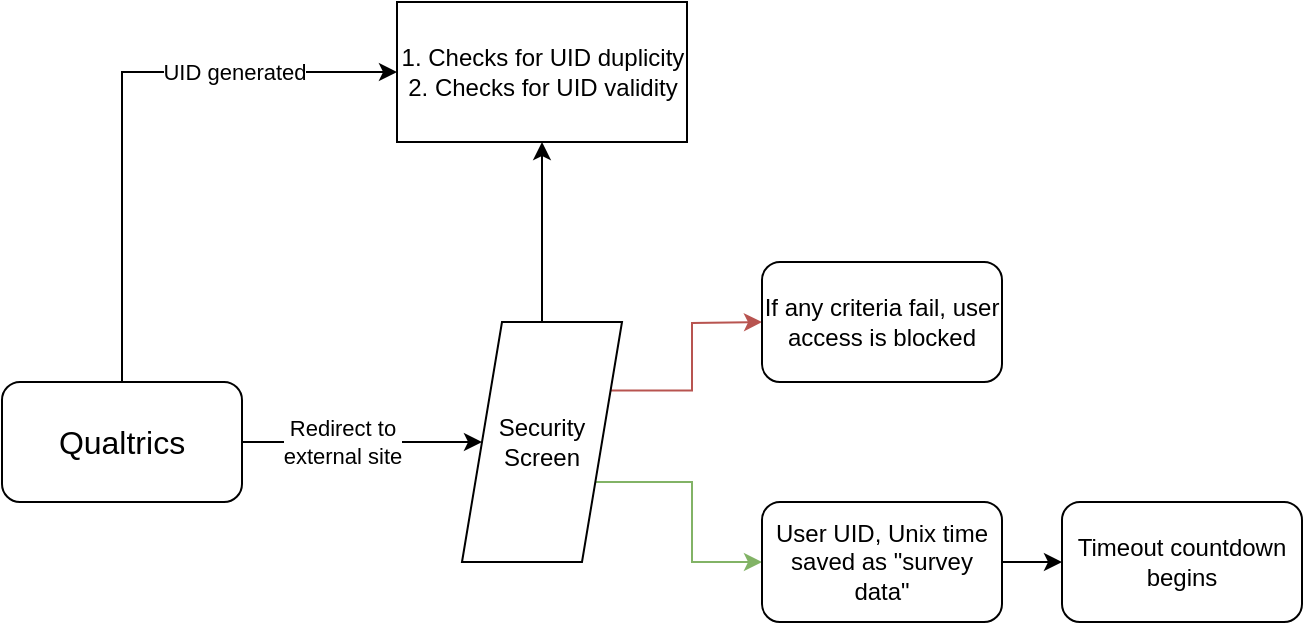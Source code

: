 <mxfile version="24.8.6">
  <diagram name="Page-1" id="Qxaexs4sUwDNYW5sFrN8">
    <mxGraphModel dx="1185" dy="627" grid="1" gridSize="10" guides="1" tooltips="1" connect="1" arrows="1" fold="1" page="1" pageScale="1" pageWidth="850" pageHeight="1100" math="0" shadow="0">
      <root>
        <mxCell id="0" />
        <mxCell id="1" parent="0" />
        <mxCell id="h70dZAe4g8dP535I-NNz-4" style="edgeStyle=orthogonalEdgeStyle;rounded=0;orthogonalLoop=1;jettySize=auto;html=1;entryX=0;entryY=0.5;entryDx=0;entryDy=0;" parent="1" source="h70dZAe4g8dP535I-NNz-1" target="h70dZAe4g8dP535I-NNz-3" edge="1">
          <mxGeometry relative="1" as="geometry" />
        </mxCell>
        <mxCell id="h70dZAe4g8dP535I-NNz-14" value="Redirect to&lt;div&gt;external site&lt;/div&gt;" style="edgeLabel;html=1;align=center;verticalAlign=middle;resizable=0;points=[];" parent="h70dZAe4g8dP535I-NNz-4" vertex="1" connectable="0">
          <mxGeometry x="-0.28" y="2" relative="1" as="geometry">
            <mxPoint x="7" y="2" as="offset" />
          </mxGeometry>
        </mxCell>
        <mxCell id="h70dZAe4g8dP535I-NNz-10" style="edgeStyle=orthogonalEdgeStyle;rounded=0;orthogonalLoop=1;jettySize=auto;html=1;entryX=0;entryY=0.5;entryDx=0;entryDy=0;exitX=0.5;exitY=0;exitDx=0;exitDy=0;" parent="1" source="h70dZAe4g8dP535I-NNz-1" target="h70dZAe4g8dP535I-NNz-5" edge="1">
          <mxGeometry relative="1" as="geometry">
            <Array as="points">
              <mxPoint x="80" y="115" />
            </Array>
            <mxPoint x="60" y="260" as="sourcePoint" />
            <mxPoint x="197.5" y="120" as="targetPoint" />
          </mxGeometry>
        </mxCell>
        <mxCell id="h70dZAe4g8dP535I-NNz-13" value="UID generated" style="edgeLabel;html=1;align=center;verticalAlign=middle;resizable=0;points=[];" parent="h70dZAe4g8dP535I-NNz-10" vertex="1" connectable="0">
          <mxGeometry x="0.415" y="-2" relative="1" as="geometry">
            <mxPoint x="4" y="-2" as="offset" />
          </mxGeometry>
        </mxCell>
        <mxCell id="h70dZAe4g8dP535I-NNz-1" value="&lt;font style=&quot;font-size: 16px;&quot;&gt;Qualtrics&lt;/font&gt;" style="rounded=1;whiteSpace=wrap;html=1;" parent="1" vertex="1">
          <mxGeometry x="20" y="270" width="120" height="60" as="geometry" />
        </mxCell>
        <mxCell id="h70dZAe4g8dP535I-NNz-6" value="" style="edgeStyle=orthogonalEdgeStyle;rounded=0;orthogonalLoop=1;jettySize=auto;html=1;" parent="1" source="h70dZAe4g8dP535I-NNz-3" target="h70dZAe4g8dP535I-NNz-5" edge="1">
          <mxGeometry relative="1" as="geometry" />
        </mxCell>
        <mxCell id="h70dZAe4g8dP535I-NNz-9" value="" style="edgeStyle=orthogonalEdgeStyle;rounded=0;orthogonalLoop=1;jettySize=auto;html=1;fillColor=#d5e8d4;strokeColor=#82b366;exitX=1;exitY=0.75;exitDx=0;exitDy=0;" parent="1" source="h70dZAe4g8dP535I-NNz-3" target="h70dZAe4g8dP535I-NNz-8" edge="1">
          <mxGeometry relative="1" as="geometry" />
        </mxCell>
        <mxCell id="h70dZAe4g8dP535I-NNz-17" style="edgeStyle=orthogonalEdgeStyle;rounded=0;orthogonalLoop=1;jettySize=auto;html=1;fillColor=#f8cecc;strokeColor=#b85450;exitX=1;exitY=0.25;exitDx=0;exitDy=0;" parent="1" source="h70dZAe4g8dP535I-NNz-3" edge="1">
          <mxGeometry relative="1" as="geometry">
            <mxPoint x="400" y="240" as="targetPoint" />
          </mxGeometry>
        </mxCell>
        <mxCell id="h70dZAe4g8dP535I-NNz-3" value="Security&lt;div&gt;Screen&lt;/div&gt;" style="shape=parallelogram;perimeter=parallelogramPerimeter;whiteSpace=wrap;html=1;fixedSize=1;" parent="1" vertex="1">
          <mxGeometry x="250" y="240" width="80" height="120" as="geometry" />
        </mxCell>
        <mxCell id="h70dZAe4g8dP535I-NNz-5" value="1. Checks for UID duplicity&lt;div&gt;2. Checks for UID validity&lt;/div&gt;" style="whiteSpace=wrap;html=1;" parent="1" vertex="1">
          <mxGeometry x="217.5" y="80" width="145" height="70" as="geometry" />
        </mxCell>
        <mxCell id="h70dZAe4g8dP535I-NNz-16" value="" style="edgeStyle=orthogonalEdgeStyle;rounded=0;orthogonalLoop=1;jettySize=auto;html=1;" parent="1" source="h70dZAe4g8dP535I-NNz-8" target="h70dZAe4g8dP535I-NNz-15" edge="1">
          <mxGeometry relative="1" as="geometry" />
        </mxCell>
        <mxCell id="h70dZAe4g8dP535I-NNz-8" value="User UID, Unix time saved as &quot;survey data&quot;" style="rounded=1;whiteSpace=wrap;html=1;" parent="1" vertex="1">
          <mxGeometry x="400" y="330" width="120" height="60" as="geometry" />
        </mxCell>
        <mxCell id="h70dZAe4g8dP535I-NNz-15" value="Timeout countdown begins" style="whiteSpace=wrap;html=1;rounded=1;" parent="1" vertex="1">
          <mxGeometry x="550" y="330" width="120" height="60" as="geometry" />
        </mxCell>
        <mxCell id="h70dZAe4g8dP535I-NNz-18" value="If any criteria fail, user access is blocked" style="rounded=1;whiteSpace=wrap;html=1;" parent="1" vertex="1">
          <mxGeometry x="400" y="210" width="120" height="60" as="geometry" />
        </mxCell>
      </root>
    </mxGraphModel>
  </diagram>
</mxfile>
